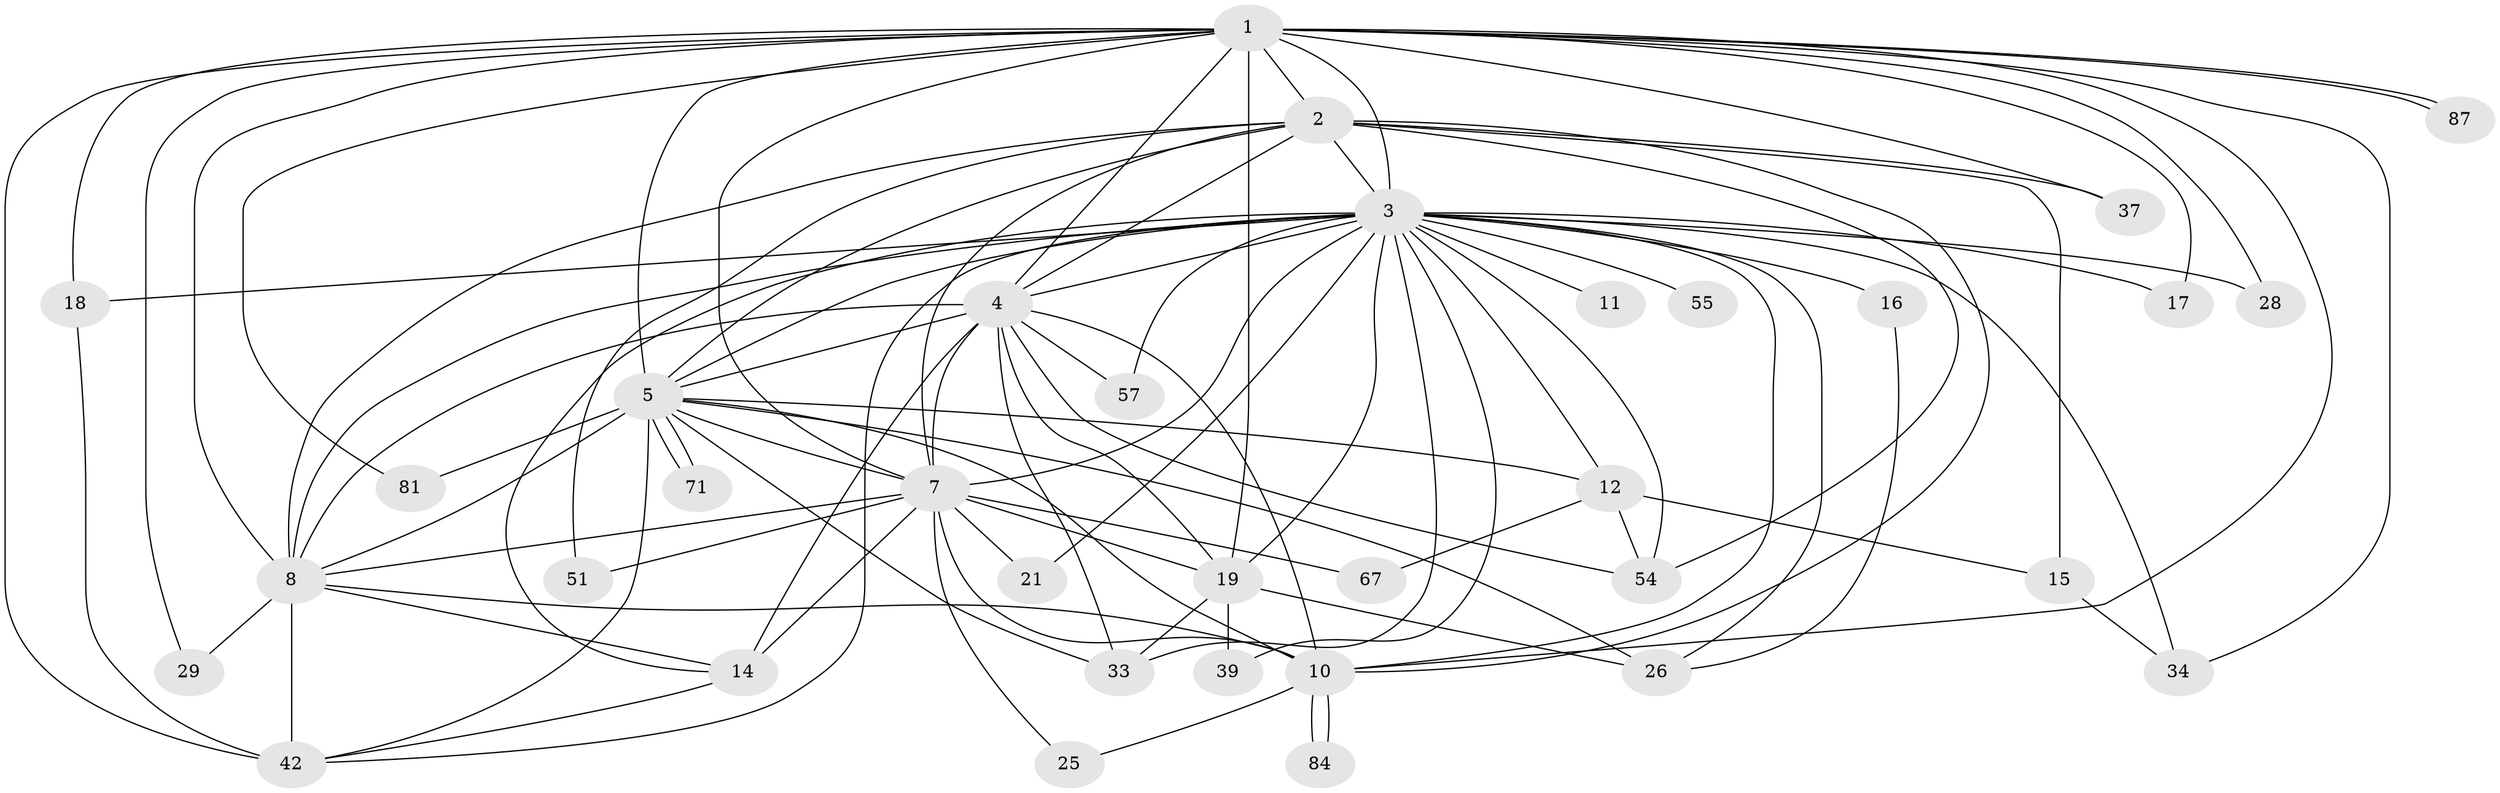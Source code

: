// original degree distribution, {23: 0.011363636363636364, 14: 0.011363636363636364, 17: 0.022727272727272728, 19: 0.011363636363636364, 20: 0.022727272727272728, 26: 0.011363636363636364, 18: 0.011363636363636364, 15: 0.011363636363636364, 2: 0.5568181818181818, 5: 0.06818181818181818, 7: 0.011363636363636364, 4: 0.045454545454545456, 3: 0.19318181818181818, 11: 0.011363636363636364}
// Generated by graph-tools (version 1.1) at 2025/17/03/04/25 18:17:26]
// undirected, 35 vertices, 94 edges
graph export_dot {
graph [start="1"]
  node [color=gray90,style=filled];
  1 [super="+52+43+41"];
  2;
  3 [super="+6+68+24+76+80+9"];
  4;
  5 [super="+59"];
  7 [super="+20+73+31"];
  8 [super="+63+64+85"];
  10 [super="+38"];
  11;
  12;
  14 [super="+30+44"];
  15;
  16 [super="+50+27"];
  17;
  18;
  19 [super="+60+48+32+46"];
  21;
  25;
  26 [super="+35+86"];
  28;
  29;
  33 [super="+47"];
  34 [super="+36+65"];
  37;
  39;
  42 [super="+62+45"];
  51;
  54 [super="+61"];
  55;
  57 [super="+77"];
  67;
  71;
  81;
  84;
  87;
  1 -- 2;
  1 -- 3 [weight=5];
  1 -- 4 [weight=2];
  1 -- 5;
  1 -- 7 [weight=3];
  1 -- 8 [weight=2];
  1 -- 10;
  1 -- 18;
  1 -- 28;
  1 -- 29;
  1 -- 37;
  1 -- 81;
  1 -- 87;
  1 -- 87;
  1 -- 19 [weight=3];
  1 -- 34;
  1 -- 17;
  1 -- 42 [weight=2];
  2 -- 3 [weight=3];
  2 -- 4;
  2 -- 5;
  2 -- 7;
  2 -- 8 [weight=2];
  2 -- 10;
  2 -- 15;
  2 -- 37;
  2 -- 51;
  2 -- 54;
  3 -- 4 [weight=3];
  3 -- 5 [weight=3];
  3 -- 7 [weight=3];
  3 -- 8 [weight=4];
  3 -- 10 [weight=4];
  3 -- 16 [weight=4];
  3 -- 17 [weight=2];
  3 -- 57 [weight=2];
  3 -- 11 [weight=2];
  3 -- 12;
  3 -- 14;
  3 -- 18;
  3 -- 19 [weight=2];
  3 -- 21;
  3 -- 34;
  3 -- 39;
  3 -- 42;
  3 -- 33;
  3 -- 26 [weight=2];
  3 -- 54;
  3 -- 55 [weight=2];
  3 -- 28;
  4 -- 5;
  4 -- 7 [weight=2];
  4 -- 8 [weight=2];
  4 -- 10;
  4 -- 14 [weight=2];
  4 -- 19 [weight=2];
  4 -- 33;
  4 -- 54;
  4 -- 57;
  5 -- 7 [weight=4];
  5 -- 8;
  5 -- 10 [weight=2];
  5 -- 12;
  5 -- 26;
  5 -- 71;
  5 -- 71;
  5 -- 81;
  5 -- 33;
  5 -- 42;
  7 -- 8 [weight=2];
  7 -- 10;
  7 -- 14;
  7 -- 21;
  7 -- 25;
  7 -- 51;
  7 -- 67;
  7 -- 19;
  8 -- 10 [weight=2];
  8 -- 29;
  8 -- 14;
  8 -- 42;
  10 -- 25;
  10 -- 84;
  10 -- 84;
  12 -- 15;
  12 -- 67;
  12 -- 54;
  14 -- 42;
  15 -- 34;
  16 -- 26;
  18 -- 42;
  19 -- 26 [weight=2];
  19 -- 39;
  19 -- 33;
}
